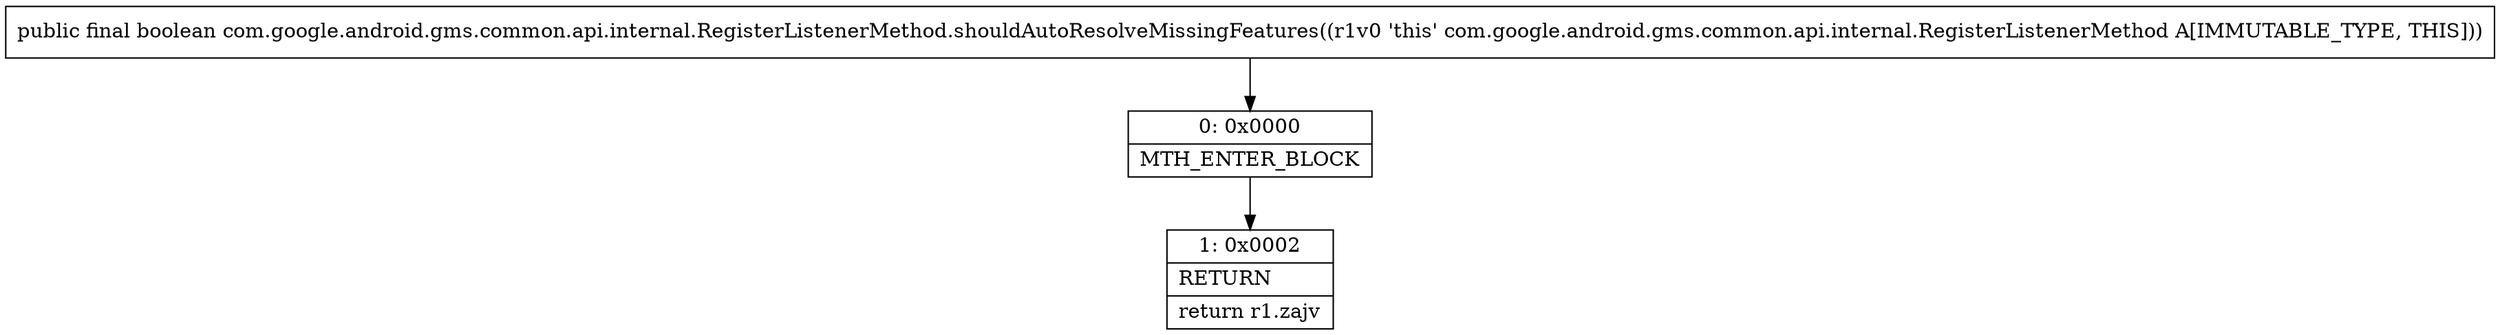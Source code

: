 digraph "CFG forcom.google.android.gms.common.api.internal.RegisterListenerMethod.shouldAutoResolveMissingFeatures()Z" {
Node_0 [shape=record,label="{0\:\ 0x0000|MTH_ENTER_BLOCK\l}"];
Node_1 [shape=record,label="{1\:\ 0x0002|RETURN\l|return r1.zajv\l}"];
MethodNode[shape=record,label="{public final boolean com.google.android.gms.common.api.internal.RegisterListenerMethod.shouldAutoResolveMissingFeatures((r1v0 'this' com.google.android.gms.common.api.internal.RegisterListenerMethod A[IMMUTABLE_TYPE, THIS])) }"];
MethodNode -> Node_0;
Node_0 -> Node_1;
}

